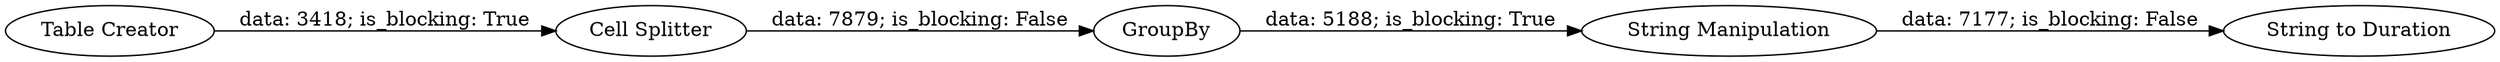 digraph {
	"722385514373339089_5" [label="Cell Splitter"]
	"722385514373339089_4" [label="String to Duration"]
	"722385514373339089_8" [label="String Manipulation"]
	"722385514373339089_7" [label=GroupBy]
	"722385514373339089_1" [label="Table Creator"]
	"722385514373339089_8" -> "722385514373339089_4" [label="data: 7177; is_blocking: False"]
	"722385514373339089_5" -> "722385514373339089_7" [label="data: 7879; is_blocking: False"]
	"722385514373339089_7" -> "722385514373339089_8" [label="data: 5188; is_blocking: True"]
	"722385514373339089_1" -> "722385514373339089_5" [label="data: 3418; is_blocking: True"]
	rankdir=LR
}
